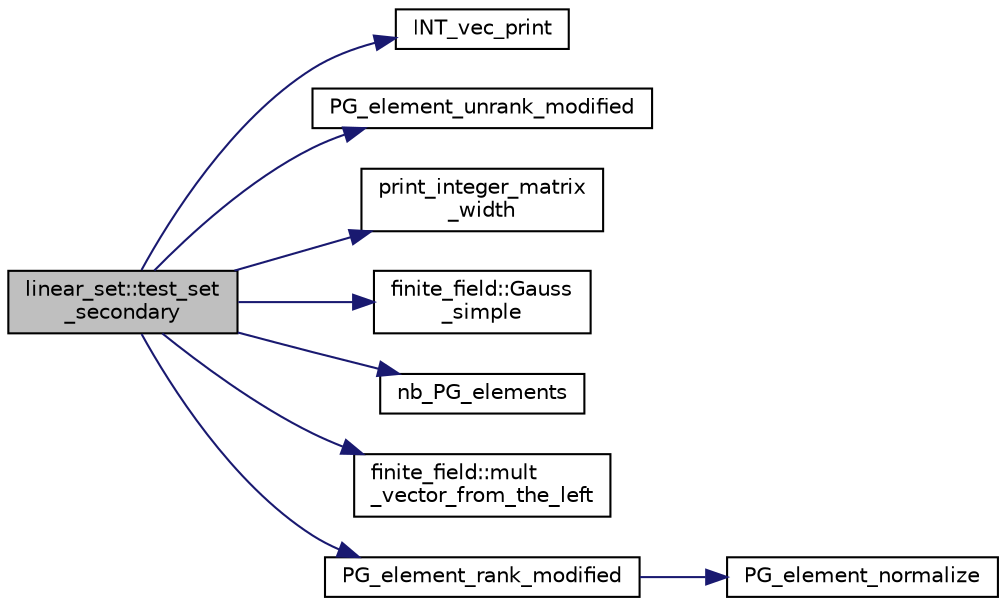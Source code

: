 digraph "linear_set::test_set_secondary"
{
  edge [fontname="Helvetica",fontsize="10",labelfontname="Helvetica",labelfontsize="10"];
  node [fontname="Helvetica",fontsize="10",shape=record];
  rankdir="LR";
  Node7681 [label="linear_set::test_set\l_secondary",height=0.2,width=0.4,color="black", fillcolor="grey75", style="filled", fontcolor="black"];
  Node7681 -> Node7682 [color="midnightblue",fontsize="10",style="solid",fontname="Helvetica"];
  Node7682 [label="INT_vec_print",height=0.2,width=0.4,color="black", fillcolor="white", style="filled",URL="$df/dbf/sajeeb_8_c.html#a79a5901af0b47dd0d694109543c027fe"];
  Node7681 -> Node7683 [color="midnightblue",fontsize="10",style="solid",fontname="Helvetica"];
  Node7683 [label="PG_element_unrank_modified",height=0.2,width=0.4,color="black", fillcolor="white", style="filled",URL="$d4/d67/geometry_8h.html#a83ae9b605d496f6a90345303f6efae64"];
  Node7681 -> Node7684 [color="midnightblue",fontsize="10",style="solid",fontname="Helvetica"];
  Node7684 [label="print_integer_matrix\l_width",height=0.2,width=0.4,color="black", fillcolor="white", style="filled",URL="$d5/db4/io__and__os_8h.html#aa78f3e73fc2179251bd15adbcc31573f"];
  Node7681 -> Node7685 [color="midnightblue",fontsize="10",style="solid",fontname="Helvetica"];
  Node7685 [label="finite_field::Gauss\l_simple",height=0.2,width=0.4,color="black", fillcolor="white", style="filled",URL="$df/d5a/classfinite__field.html#aba4950590e24a1ce323f292cf47b3307"];
  Node7681 -> Node7686 [color="midnightblue",fontsize="10",style="solid",fontname="Helvetica"];
  Node7686 [label="nb_PG_elements",height=0.2,width=0.4,color="black", fillcolor="white", style="filled",URL="$d4/d67/geometry_8h.html#ada56c56cb5c7b39553dc0391f2df1cee"];
  Node7681 -> Node7687 [color="midnightblue",fontsize="10",style="solid",fontname="Helvetica"];
  Node7687 [label="finite_field::mult\l_vector_from_the_left",height=0.2,width=0.4,color="black", fillcolor="white", style="filled",URL="$df/d5a/classfinite__field.html#aad2078020fd058c71649f0a25a4c77cc"];
  Node7681 -> Node7688 [color="midnightblue",fontsize="10",style="solid",fontname="Helvetica"];
  Node7688 [label="PG_element_rank_modified",height=0.2,width=0.4,color="black", fillcolor="white", style="filled",URL="$d4/d67/geometry_8h.html#a9cd1a8bf5b88a038e33862f6c2c3dd36"];
  Node7688 -> Node7689 [color="midnightblue",fontsize="10",style="solid",fontname="Helvetica"];
  Node7689 [label="PG_element_normalize",height=0.2,width=0.4,color="black", fillcolor="white", style="filled",URL="$df/de4/projective_8_c.html#a5a4c3c1158bad6bab0d786c616bd0996"];
}
